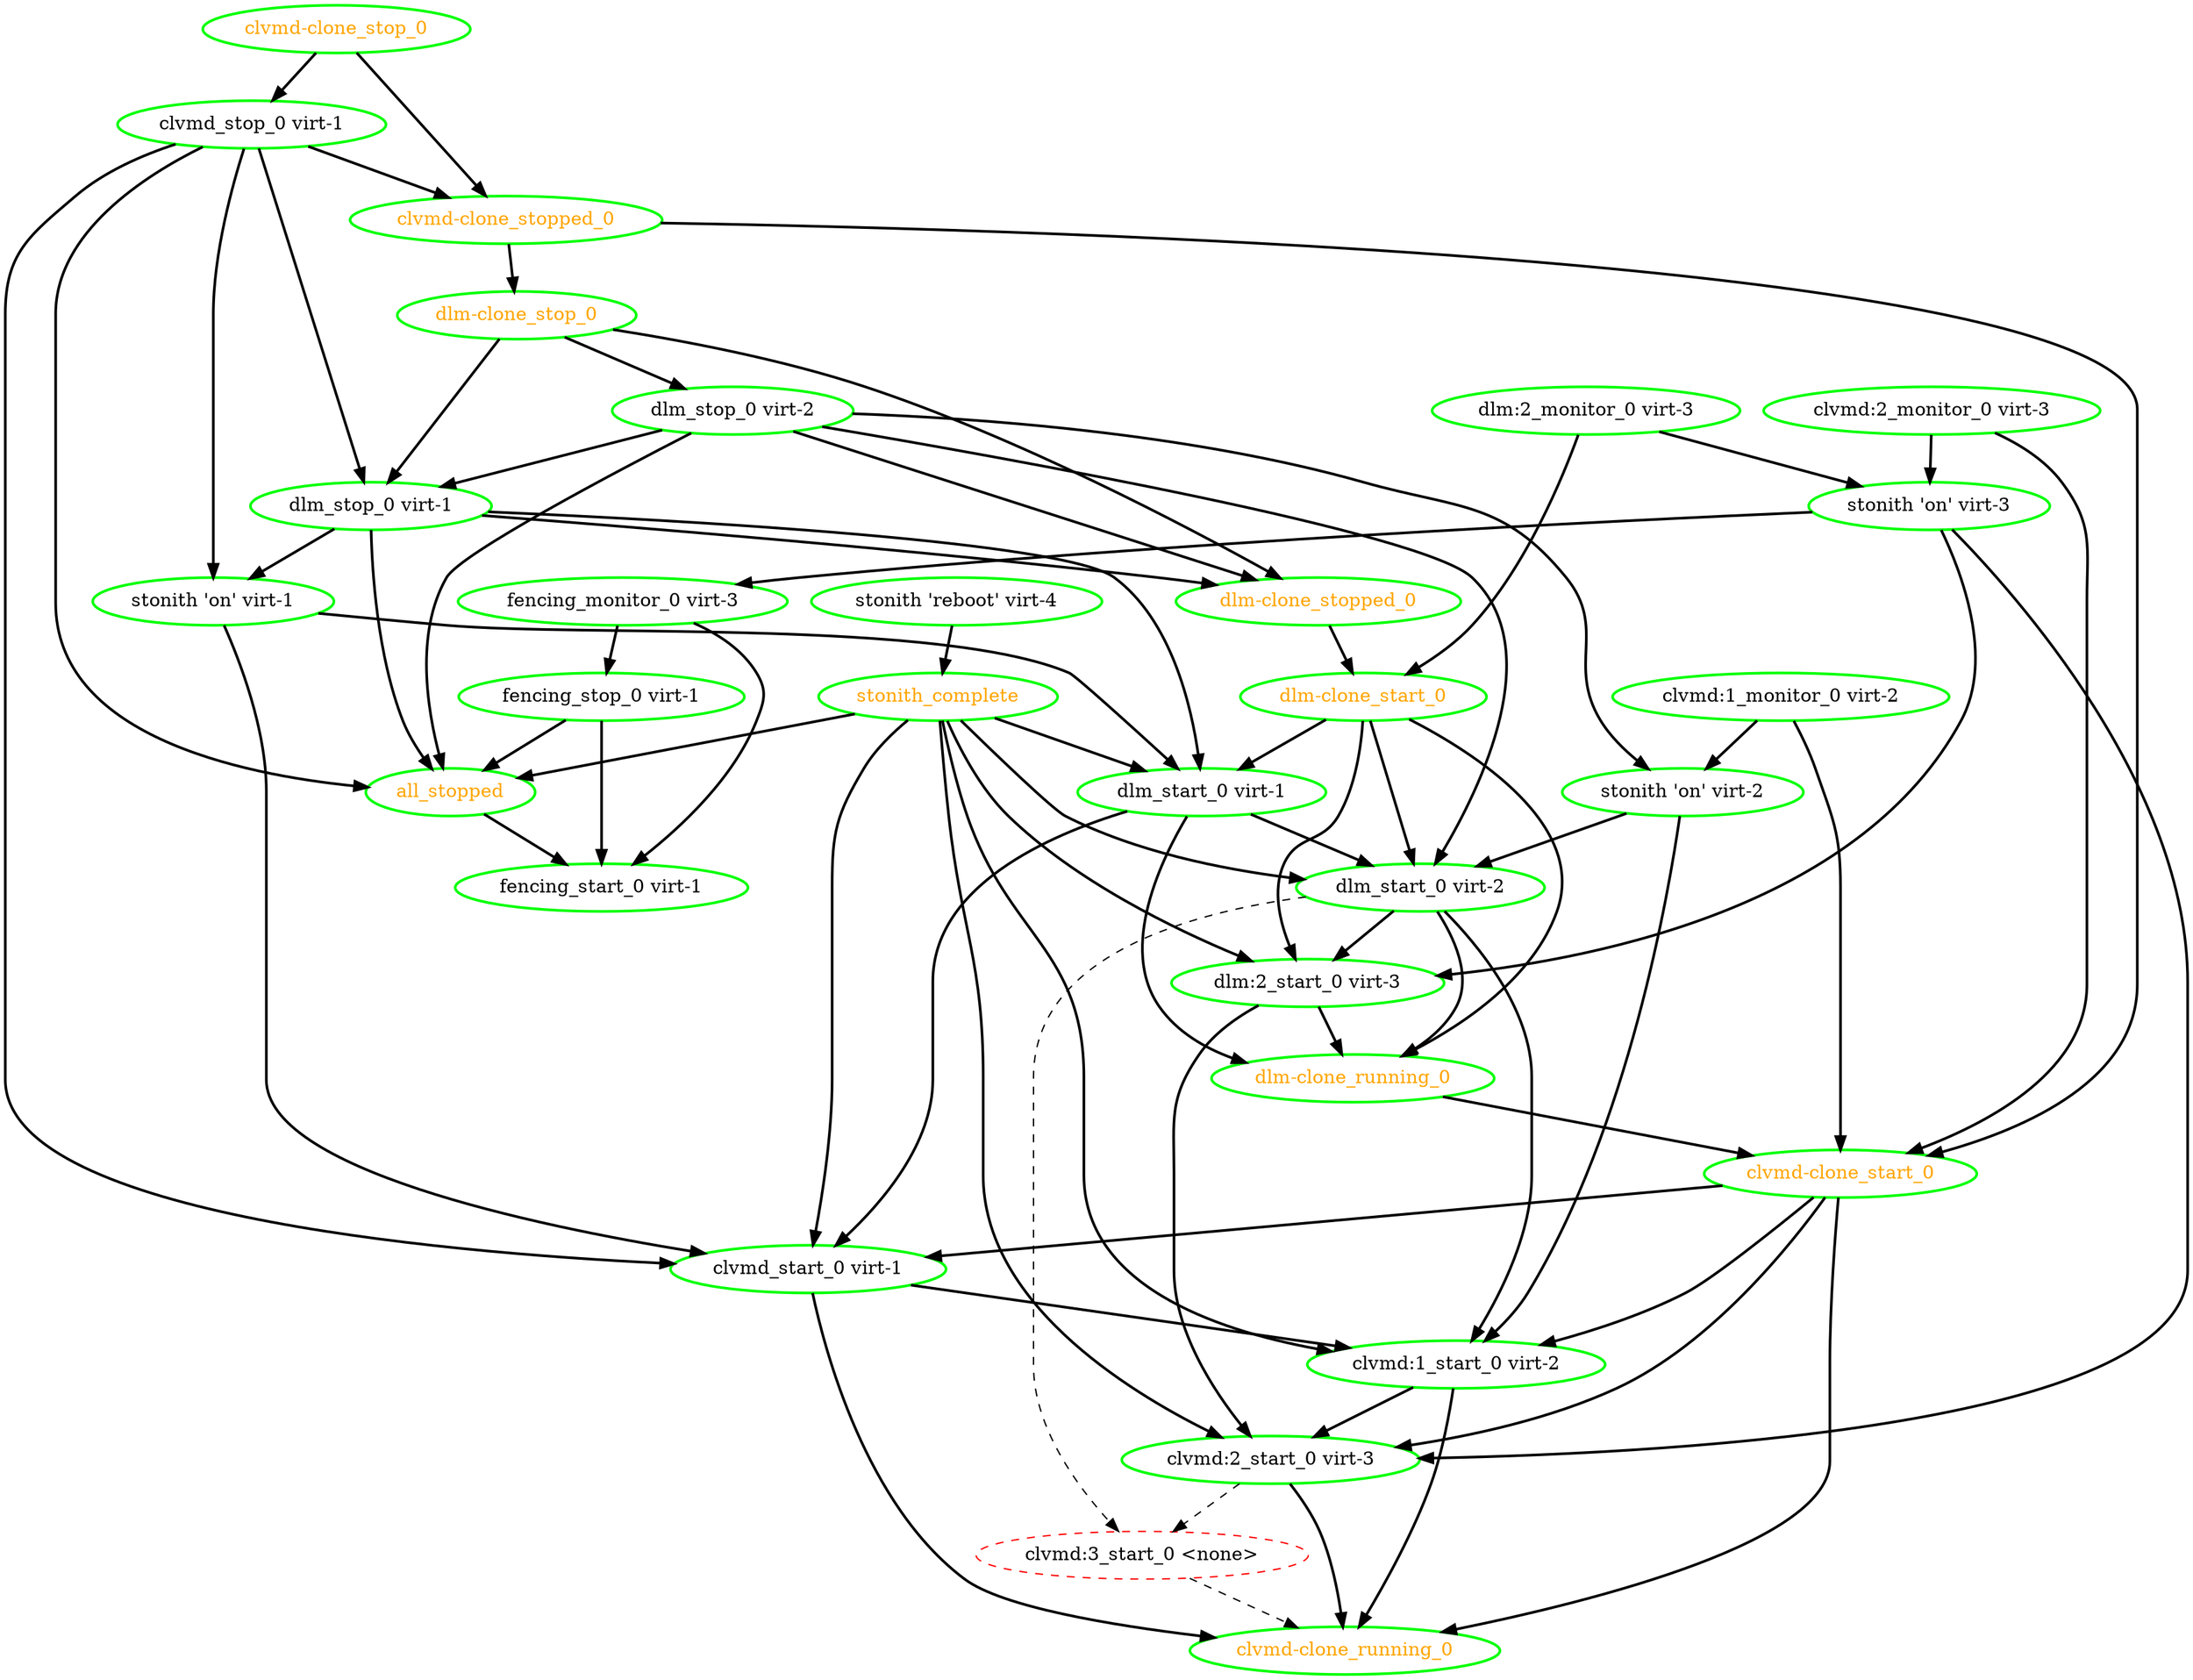 digraph "g" {
"all_stopped" -> "fencing_start_0 virt-1" [ style = bold]
"all_stopped" [ style=bold color="green" fontcolor="orange"]
"clvmd-clone_running_0" [ style=bold color="green" fontcolor="orange"]
"clvmd-clone_start_0" -> "clvmd-clone_running_0" [ style = bold]
"clvmd-clone_start_0" -> "clvmd:1_start_0 virt-2" [ style = bold]
"clvmd-clone_start_0" -> "clvmd:2_start_0 virt-3" [ style = bold]
"clvmd-clone_start_0" -> "clvmd_start_0 virt-1" [ style = bold]
"clvmd-clone_start_0" [ style=bold color="green" fontcolor="orange"]
"clvmd-clone_stop_0" -> "clvmd-clone_stopped_0" [ style = bold]
"clvmd-clone_stop_0" -> "clvmd_stop_0 virt-1" [ style = bold]
"clvmd-clone_stop_0" [ style=bold color="green" fontcolor="orange"]
"clvmd-clone_stopped_0" -> "clvmd-clone_start_0" [ style = bold]
"clvmd-clone_stopped_0" -> "dlm-clone_stop_0" [ style = bold]
"clvmd-clone_stopped_0" [ style=bold color="green" fontcolor="orange"]
"clvmd:1_monitor_0 virt-2" -> "clvmd-clone_start_0" [ style = bold]
"clvmd:1_monitor_0 virt-2" -> "stonith 'on' virt-2" [ style = bold]
"clvmd:1_monitor_0 virt-2" [ style=bold color="green" fontcolor="black"]
"clvmd:1_start_0 virt-2" -> "clvmd-clone_running_0" [ style = bold]
"clvmd:1_start_0 virt-2" -> "clvmd:2_start_0 virt-3" [ style = bold]
"clvmd:1_start_0 virt-2" [ style=bold color="green" fontcolor="black"]
"clvmd:2_monitor_0 virt-3" -> "clvmd-clone_start_0" [ style = bold]
"clvmd:2_monitor_0 virt-3" -> "stonith 'on' virt-3" [ style = bold]
"clvmd:2_monitor_0 virt-3" [ style=bold color="green" fontcolor="black"]
"clvmd:2_start_0 virt-3" -> "clvmd-clone_running_0" [ style = bold]
"clvmd:2_start_0 virt-3" -> "clvmd:3_start_0 <none>" [ style = dashed]
"clvmd:2_start_0 virt-3" [ style=bold color="green" fontcolor="black"]
"clvmd:3_start_0 <none>" -> "clvmd-clone_running_0" [ style = dashed]
"clvmd:3_start_0 <none>" [ style=dashed color="red" fontcolor="black"]
"clvmd_start_0 virt-1" -> "clvmd-clone_running_0" [ style = bold]
"clvmd_start_0 virt-1" -> "clvmd:1_start_0 virt-2" [ style = bold]
"clvmd_start_0 virt-1" [ style=bold color="green" fontcolor="black"]
"clvmd_stop_0 virt-1" -> "all_stopped" [ style = bold]
"clvmd_stop_0 virt-1" -> "clvmd-clone_stopped_0" [ style = bold]
"clvmd_stop_0 virt-1" -> "clvmd_start_0 virt-1" [ style = bold]
"clvmd_stop_0 virt-1" -> "dlm_stop_0 virt-1" [ style = bold]
"clvmd_stop_0 virt-1" -> "stonith 'on' virt-1" [ style = bold]
"clvmd_stop_0 virt-1" [ style=bold color="green" fontcolor="black"]
"dlm-clone_running_0" -> "clvmd-clone_start_0" [ style = bold]
"dlm-clone_running_0" [ style=bold color="green" fontcolor="orange"]
"dlm-clone_start_0" -> "dlm-clone_running_0" [ style = bold]
"dlm-clone_start_0" -> "dlm:2_start_0 virt-3" [ style = bold]
"dlm-clone_start_0" -> "dlm_start_0 virt-1" [ style = bold]
"dlm-clone_start_0" -> "dlm_start_0 virt-2" [ style = bold]
"dlm-clone_start_0" [ style=bold color="green" fontcolor="orange"]
"dlm-clone_stop_0" -> "dlm-clone_stopped_0" [ style = bold]
"dlm-clone_stop_0" -> "dlm_stop_0 virt-1" [ style = bold]
"dlm-clone_stop_0" -> "dlm_stop_0 virt-2" [ style = bold]
"dlm-clone_stop_0" [ style=bold color="green" fontcolor="orange"]
"dlm-clone_stopped_0" -> "dlm-clone_start_0" [ style = bold]
"dlm-clone_stopped_0" [ style=bold color="green" fontcolor="orange"]
"dlm:2_monitor_0 virt-3" -> "dlm-clone_start_0" [ style = bold]
"dlm:2_monitor_0 virt-3" -> "stonith 'on' virt-3" [ style = bold]
"dlm:2_monitor_0 virt-3" [ style=bold color="green" fontcolor="black"]
"dlm:2_start_0 virt-3" -> "clvmd:2_start_0 virt-3" [ style = bold]
"dlm:2_start_0 virt-3" -> "dlm-clone_running_0" [ style = bold]
"dlm:2_start_0 virt-3" [ style=bold color="green" fontcolor="black"]
"dlm_start_0 virt-1" -> "clvmd_start_0 virt-1" [ style = bold]
"dlm_start_0 virt-1" -> "dlm-clone_running_0" [ style = bold]
"dlm_start_0 virt-1" -> "dlm_start_0 virt-2" [ style = bold]
"dlm_start_0 virt-1" [ style=bold color="green" fontcolor="black"]
"dlm_start_0 virt-2" -> "clvmd:1_start_0 virt-2" [ style = bold]
"dlm_start_0 virt-2" -> "clvmd:3_start_0 <none>" [ style = dashed]
"dlm_start_0 virt-2" -> "dlm-clone_running_0" [ style = bold]
"dlm_start_0 virt-2" -> "dlm:2_start_0 virt-3" [ style = bold]
"dlm_start_0 virt-2" [ style=bold color="green" fontcolor="black"]
"dlm_stop_0 virt-1" -> "all_stopped" [ style = bold]
"dlm_stop_0 virt-1" -> "dlm-clone_stopped_0" [ style = bold]
"dlm_stop_0 virt-1" -> "dlm_start_0 virt-1" [ style = bold]
"dlm_stop_0 virt-1" -> "stonith 'on' virt-1" [ style = bold]
"dlm_stop_0 virt-1" [ style=bold color="green" fontcolor="black"]
"dlm_stop_0 virt-2" -> "all_stopped" [ style = bold]
"dlm_stop_0 virt-2" -> "dlm-clone_stopped_0" [ style = bold]
"dlm_stop_0 virt-2" -> "dlm_start_0 virt-2" [ style = bold]
"dlm_stop_0 virt-2" -> "dlm_stop_0 virt-1" [ style = bold]
"dlm_stop_0 virt-2" -> "stonith 'on' virt-2" [ style = bold]
"dlm_stop_0 virt-2" [ style=bold color="green" fontcolor="black"]
"fencing_monitor_0 virt-3" -> "fencing_start_0 virt-1" [ style = bold]
"fencing_monitor_0 virt-3" -> "fencing_stop_0 virt-1" [ style = bold]
"fencing_monitor_0 virt-3" [ style=bold color="green" fontcolor="black"]
"fencing_start_0 virt-1" [ style=bold color="green" fontcolor="black"]
"fencing_stop_0 virt-1" -> "all_stopped" [ style = bold]
"fencing_stop_0 virt-1" -> "fencing_start_0 virt-1" [ style = bold]
"fencing_stop_0 virt-1" [ style=bold color="green" fontcolor="black"]
"stonith 'on' virt-1" -> "clvmd_start_0 virt-1" [ style = bold]
"stonith 'on' virt-1" -> "dlm_start_0 virt-1" [ style = bold]
"stonith 'on' virt-1" [ style=bold color="green" fontcolor="black"]
"stonith 'on' virt-2" -> "clvmd:1_start_0 virt-2" [ style = bold]
"stonith 'on' virt-2" -> "dlm_start_0 virt-2" [ style = bold]
"stonith 'on' virt-2" [ style=bold color="green" fontcolor="black"]
"stonith 'on' virt-3" -> "clvmd:2_start_0 virt-3" [ style = bold]
"stonith 'on' virt-3" -> "dlm:2_start_0 virt-3" [ style = bold]
"stonith 'on' virt-3" -> "fencing_monitor_0 virt-3" [ style = bold]
"stonith 'on' virt-3" [ style=bold color="green" fontcolor="black"]
"stonith 'reboot' virt-4" -> "stonith_complete" [ style = bold]
"stonith 'reboot' virt-4" [ style=bold color="green" fontcolor="black"]
"stonith_complete" -> "all_stopped" [ style = bold]
"stonith_complete" -> "clvmd:1_start_0 virt-2" [ style = bold]
"stonith_complete" -> "clvmd:2_start_0 virt-3" [ style = bold]
"stonith_complete" -> "clvmd_start_0 virt-1" [ style = bold]
"stonith_complete" -> "dlm:2_start_0 virt-3" [ style = bold]
"stonith_complete" -> "dlm_start_0 virt-1" [ style = bold]
"stonith_complete" -> "dlm_start_0 virt-2" [ style = bold]
"stonith_complete" [ style=bold color="green" fontcolor="orange"]
}
